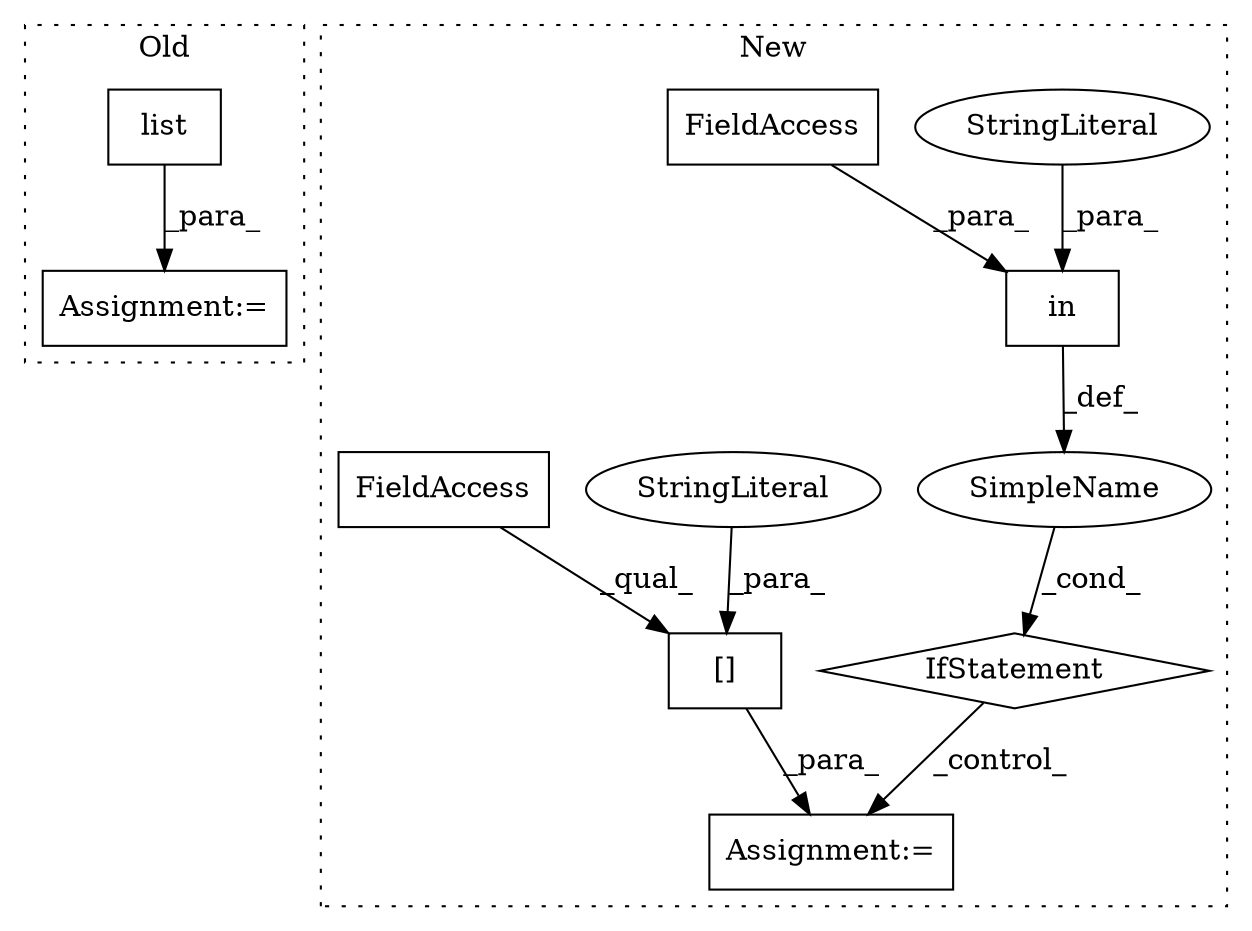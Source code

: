 digraph G {
subgraph cluster0 {
1 [label="list" a="32" s="1373,1404" l="5,1" shape="box"];
4 [label="Assignment:=" a="7" s="1542" l="26" shape="box"];
label = "Old";
style="dotted";
}
subgraph cluster1 {
2 [label="in" a="105" s="488" l="17" shape="box"];
3 [label="IfStatement" a="25" s="478,505" l="10,2" shape="diamond"];
5 [label="Assignment:=" a="7" s="522" l="1" shape="box"];
6 [label="SimpleName" a="42" s="" l="" shape="ellipse"];
7 [label="StringLiteral" a="45" s="488" l="7" shape="ellipse"];
8 [label="FieldAccess" a="22" s="499" l="6" shape="box"];
9 [label="[]" a="2" s="523,537" l="7,1" shape="box"];
10 [label="StringLiteral" a="45" s="530" l="7" shape="ellipse"];
11 [label="FieldAccess" a="22" s="523" l="6" shape="box"];
label = "New";
style="dotted";
}
1 -> 4 [label="_para_"];
2 -> 6 [label="_def_"];
3 -> 5 [label="_control_"];
6 -> 3 [label="_cond_"];
7 -> 2 [label="_para_"];
8 -> 2 [label="_para_"];
9 -> 5 [label="_para_"];
10 -> 9 [label="_para_"];
11 -> 9 [label="_qual_"];
}